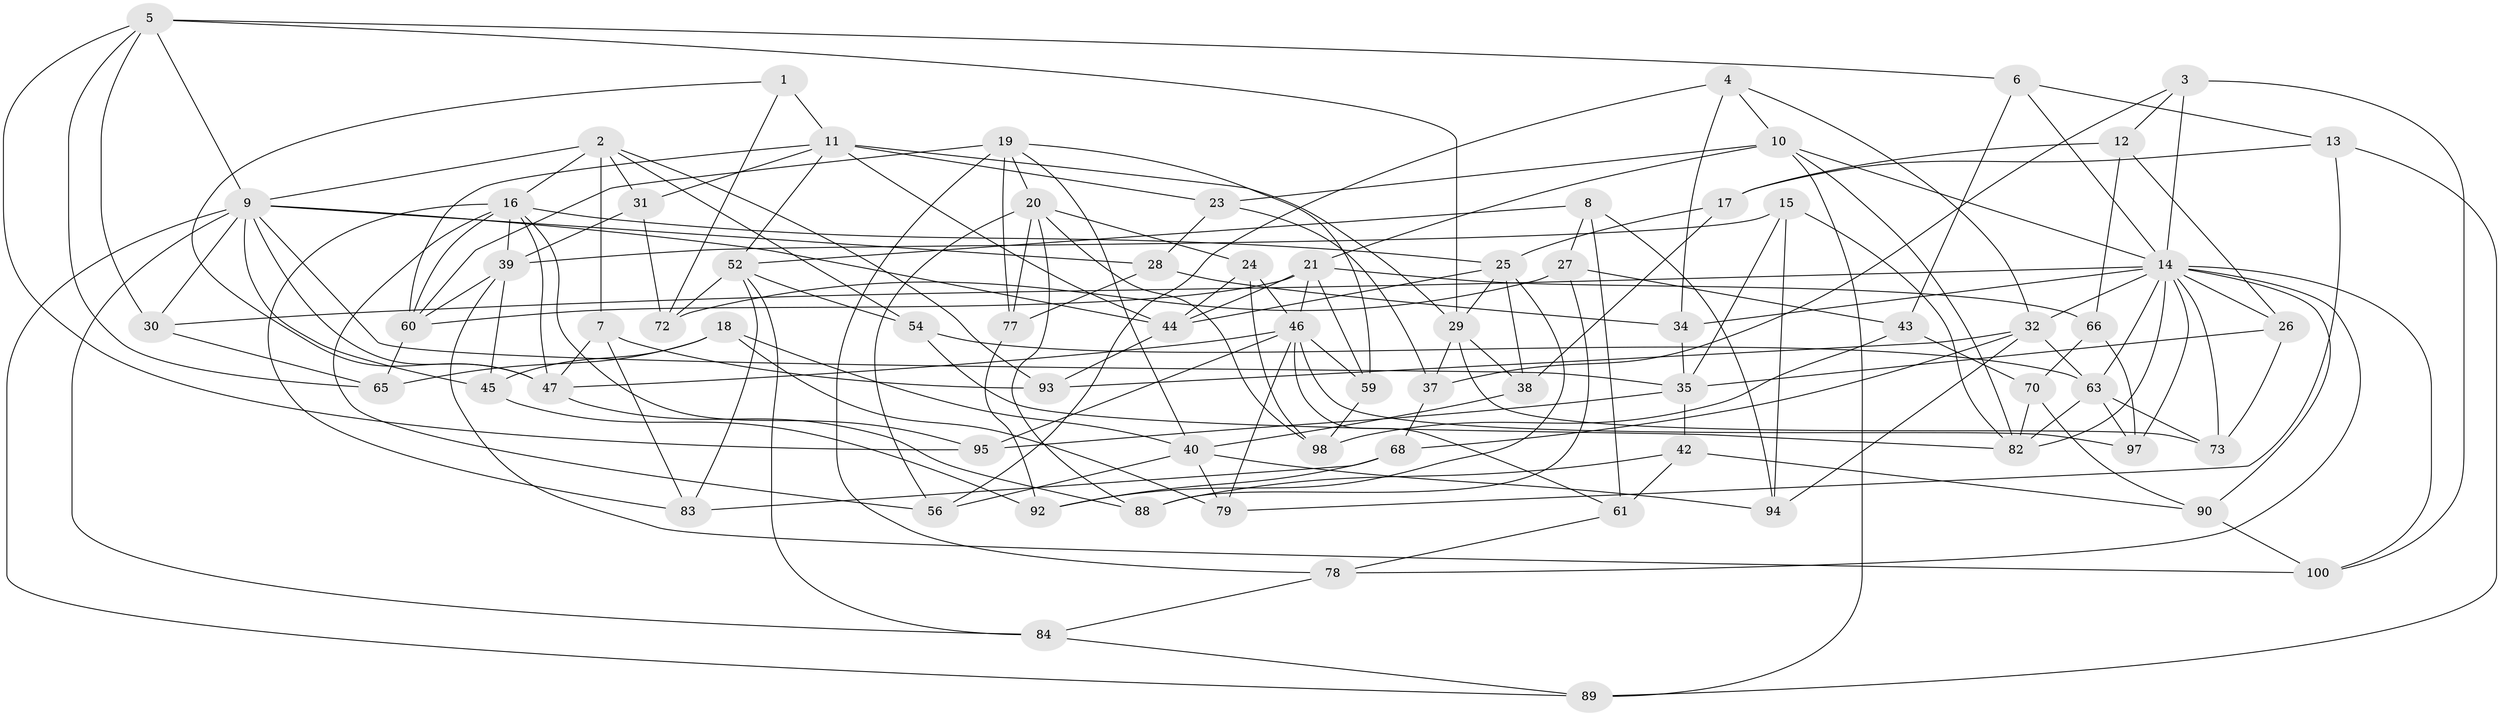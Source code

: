 // original degree distribution, {4: 1.0}
// Generated by graph-tools (version 1.1) at 2025/20/03/04/25 18:20:28]
// undirected, 72 vertices, 175 edges
graph export_dot {
graph [start="1"]
  node [color=gray90,style=filled];
  1;
  2 [super="+22"];
  3;
  4;
  5 [super="+33"];
  6;
  7;
  8;
  9 [super="+101+64+58"];
  10 [super="+51"];
  11 [super="+80+57"];
  12;
  13;
  14 [super="+74+49"];
  15;
  16 [super="+50+69"];
  17;
  18;
  19 [super="+55"];
  20 [super="+85"];
  21 [super="+41"];
  23;
  24;
  25 [super="+36"];
  26;
  27;
  28;
  29 [super="+96"];
  30;
  31;
  32 [super="+76"];
  34;
  35 [super="+102"];
  37;
  38;
  39 [super="+48"];
  40 [super="+103"];
  42;
  43;
  44 [super="+75"];
  45;
  46 [super="+87+62"];
  47 [super="+67"];
  52 [super="+53"];
  54;
  56;
  59;
  60 [super="+81"];
  61;
  63 [super="+71"];
  65;
  66;
  68;
  70;
  72;
  73;
  77;
  78;
  79;
  82 [super="+99"];
  83;
  84;
  88;
  89;
  90;
  92;
  93;
  94;
  95;
  97;
  98;
  100;
  1 -- 72;
  1 -- 47;
  1 -- 11 [weight=2];
  2 -- 31;
  2 -- 93;
  2 -- 7;
  2 -- 9;
  2 -- 54;
  2 -- 16;
  3 -- 12;
  3 -- 37;
  3 -- 100;
  3 -- 14;
  4 -- 34;
  4 -- 56;
  4 -- 10;
  4 -- 32;
  5 -- 30;
  5 -- 65;
  5 -- 9;
  5 -- 29;
  5 -- 6;
  5 -- 95;
  6 -- 43;
  6 -- 13;
  6 -- 14;
  7 -- 83;
  7 -- 93;
  7 -- 47;
  8 -- 52;
  8 -- 61;
  8 -- 94;
  8 -- 27;
  9 -- 84;
  9 -- 89;
  9 -- 47;
  9 -- 28;
  9 -- 45;
  9 -- 35;
  9 -- 44;
  9 -- 30;
  10 -- 23;
  10 -- 89;
  10 -- 21;
  10 -- 14;
  10 -- 82;
  11 -- 60;
  11 -- 52;
  11 -- 23;
  11 -- 44;
  11 -- 31;
  11 -- 29;
  12 -- 26;
  12 -- 66;
  12 -- 17;
  13 -- 89;
  13 -- 79;
  13 -- 17;
  14 -- 34;
  14 -- 73;
  14 -- 82;
  14 -- 30;
  14 -- 78;
  14 -- 63;
  14 -- 32;
  14 -- 97;
  14 -- 100;
  14 -- 90;
  14 -- 26;
  15 -- 94;
  15 -- 35;
  15 -- 39;
  15 -- 82;
  16 -- 95;
  16 -- 83;
  16 -- 56;
  16 -- 25;
  16 -- 60;
  16 -- 47;
  16 -- 39;
  17 -- 38;
  17 -- 25;
  18 -- 65;
  18 -- 79;
  18 -- 45;
  18 -- 40;
  19 -- 59;
  19 -- 40;
  19 -- 60;
  19 -- 77;
  19 -- 78;
  19 -- 20;
  20 -- 77;
  20 -- 24;
  20 -- 88;
  20 -- 56;
  20 -- 98;
  21 -- 59;
  21 -- 44;
  21 -- 46;
  21 -- 66;
  21 -- 60;
  23 -- 37;
  23 -- 28;
  24 -- 44;
  24 -- 46;
  24 -- 98;
  25 -- 29;
  25 -- 38;
  25 -- 92;
  25 -- 44;
  26 -- 35;
  26 -- 73;
  27 -- 43;
  27 -- 72;
  27 -- 88;
  28 -- 34;
  28 -- 77;
  29 -- 73;
  29 -- 37;
  29 -- 38;
  30 -- 65;
  31 -- 72;
  31 -- 39;
  32 -- 68;
  32 -- 93;
  32 -- 94;
  32 -- 63;
  34 -- 35;
  35 -- 95;
  35 -- 42;
  37 -- 68;
  38 -- 40;
  39 -- 45;
  39 -- 100;
  39 -- 60;
  40 -- 94;
  40 -- 56;
  40 -- 79;
  42 -- 88;
  42 -- 90;
  42 -- 61;
  43 -- 98;
  43 -- 70;
  44 -- 93;
  45 -- 92;
  46 -- 79;
  46 -- 97;
  46 -- 47;
  46 -- 59;
  46 -- 61;
  46 -- 95;
  47 -- 88;
  52 -- 84;
  52 -- 72;
  52 -- 83;
  52 -- 54;
  54 -- 63;
  54 -- 82;
  59 -- 98;
  60 -- 65;
  61 -- 78;
  63 -- 73;
  63 -- 97;
  63 -- 82;
  66 -- 70;
  66 -- 97;
  68 -- 83;
  68 -- 92;
  70 -- 90;
  70 -- 82;
  77 -- 92;
  78 -- 84;
  84 -- 89;
  90 -- 100;
}

